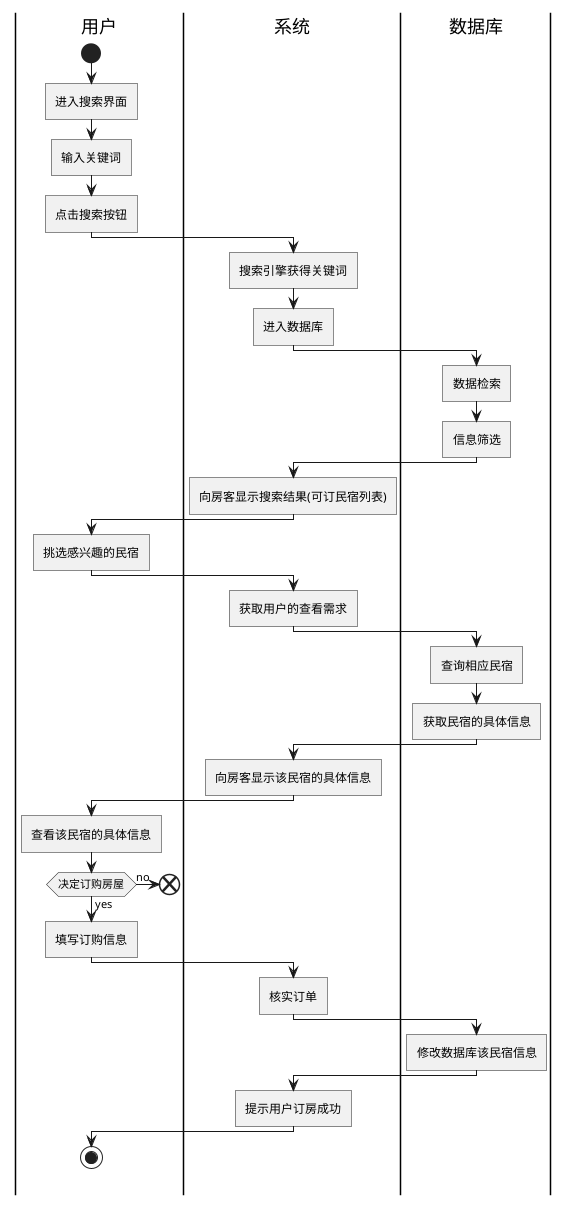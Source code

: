 @startuml 房客订房活动图

skinparam shadowing false
skinparam defaultFontName "微软雅黑"

|用户|
start
:进入搜索界面]
:输入关键词]
:点击搜索按钮]
|系统|
:搜索引擎获得关键词]
:进入数据库]
|数据库|
:数据检索]
:信息筛选]
|系统|
:向房客显示搜索结果(可订民宿列表)]
|用户|
:挑选感兴趣的民宿]
|系统|
:获取用户的查看需求]
|数据库|
:查询相应民宿]
:获取民宿的具体信息]
|系统|
:向房客显示该民宿的具体信息]
|用户|
:查看该民宿的具体信息]
if(决定订购房屋)then(yes)
    |用户|
    :填写订购信息]
    |系统|
    :核实订单]
    |数据库|
    :修改数据库该民宿信息]
    |系统|
    :提示用户订房成功]
    |用户|
    stop
else(no)
    |用户|
    end
endif
@enduml